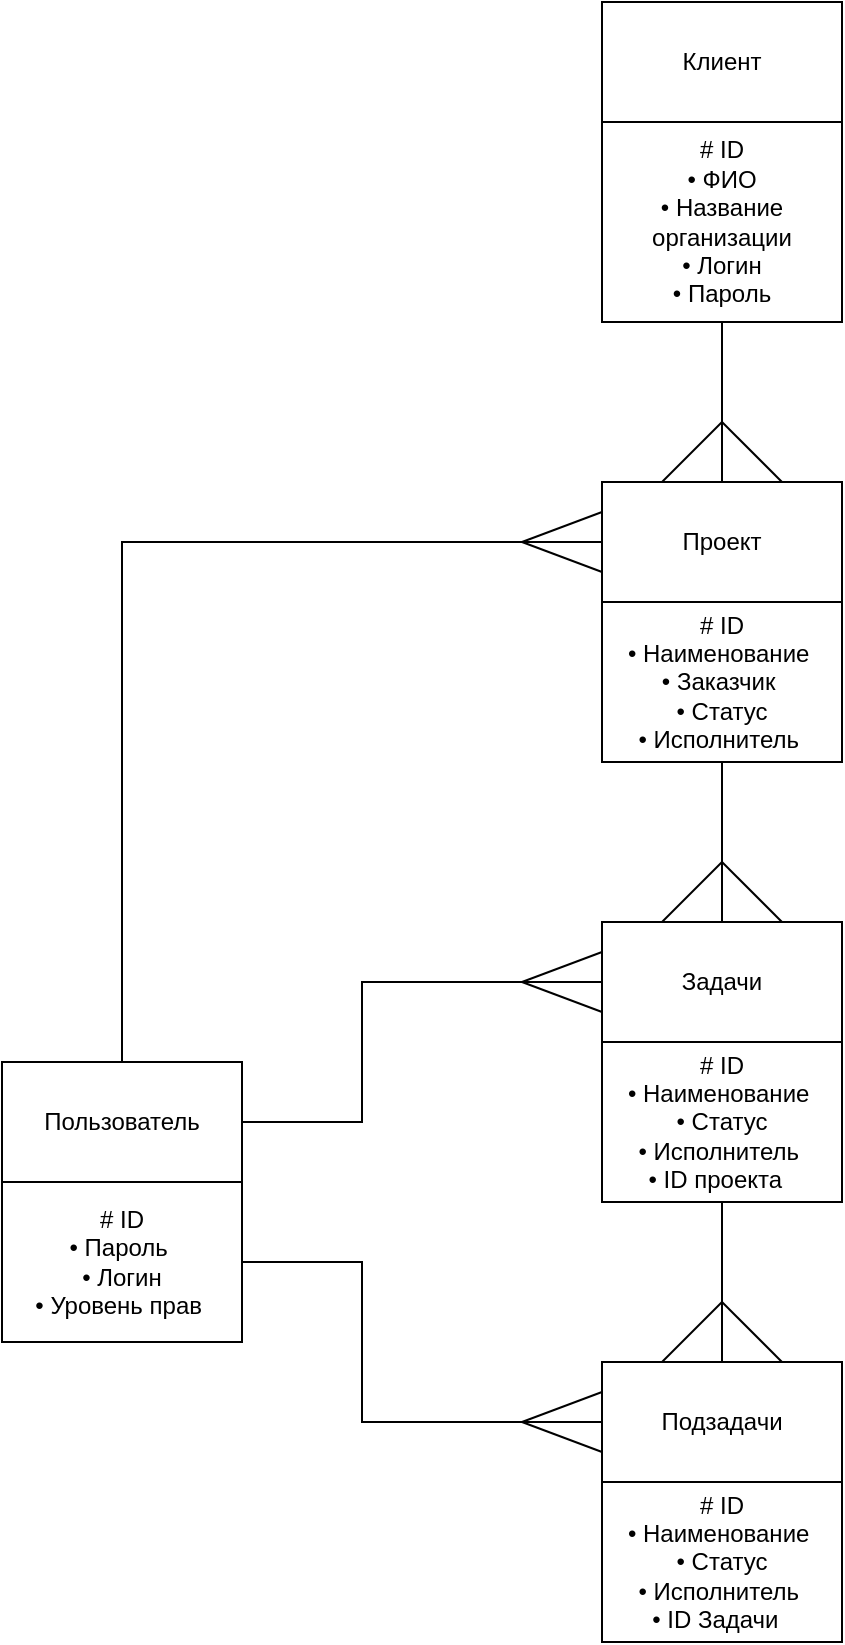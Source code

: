 <mxfile version="23.1.5" type="device">
  <diagram id="pMzOm-rfk-A-1ZuNsDan" name="Страница — 1">
    <mxGraphModel dx="2087" dy="1761" grid="1" gridSize="10" guides="1" tooltips="1" connect="1" arrows="1" fold="1" page="0" pageScale="1" pageWidth="827" pageHeight="1169" math="0" shadow="0">
      <root>
        <mxCell id="0" />
        <mxCell id="1" parent="0" />
        <mxCell id="hFfPNgz6q9Bfijj-Rgyh-1" value="Клиент" style="rounded=0;whiteSpace=wrap;html=1;" vertex="1" parent="1">
          <mxGeometry x="160" y="-680" width="120" height="60" as="geometry" />
        </mxCell>
        <mxCell id="hFfPNgz6q9Bfijj-Rgyh-3" value="Пользователь" style="rounded=0;whiteSpace=wrap;html=1;" vertex="1" parent="1">
          <mxGeometry x="-140" y="-150" width="120" height="60" as="geometry" />
        </mxCell>
        <mxCell id="hFfPNgz6q9Bfijj-Rgyh-5" value="Проект" style="rounded=0;whiteSpace=wrap;html=1;" vertex="1" parent="1">
          <mxGeometry x="160" y="-440" width="120" height="60" as="geometry" />
        </mxCell>
        <mxCell id="hFfPNgz6q9Bfijj-Rgyh-21" value="Задачи" style="rounded=0;whiteSpace=wrap;html=1;" vertex="1" parent="1">
          <mxGeometry x="160" y="-220" width="120" height="60" as="geometry" />
        </mxCell>
        <mxCell id="hFfPNgz6q9Bfijj-Rgyh-22" value="Подзадачи" style="rounded=0;whiteSpace=wrap;html=1;" vertex="1" parent="1">
          <mxGeometry x="160" width="120" height="60" as="geometry" />
        </mxCell>
        <mxCell id="hFfPNgz6q9Bfijj-Rgyh-32" value="" style="endArrow=none;html=1;rounded=0;fontSize=12;startSize=8;endSize=8;exitX=0.25;exitY=0;exitDx=0;exitDy=0;" edge="1" parent="1" source="hFfPNgz6q9Bfijj-Rgyh-5">
          <mxGeometry width="50" height="50" relative="1" as="geometry">
            <mxPoint x="180" y="-350" as="sourcePoint" />
            <mxPoint x="220" y="-470" as="targetPoint" />
          </mxGeometry>
        </mxCell>
        <mxCell id="hFfPNgz6q9Bfijj-Rgyh-33" value="" style="endArrow=none;html=1;rounded=0;fontSize=12;startSize=8;endSize=8;exitX=0.5;exitY=0;exitDx=0;exitDy=0;entryX=0.5;entryY=1;entryDx=0;entryDy=0;" edge="1" parent="1" source="hFfPNgz6q9Bfijj-Rgyh-5" target="hFfPNgz6q9Bfijj-Rgyh-48">
          <mxGeometry width="50" height="50" relative="1" as="geometry">
            <mxPoint x="180" y="-350" as="sourcePoint" />
            <mxPoint x="190" y="-460" as="targetPoint" />
          </mxGeometry>
        </mxCell>
        <mxCell id="hFfPNgz6q9Bfijj-Rgyh-34" value="" style="endArrow=none;html=1;rounded=0;fontSize=12;startSize=8;endSize=8;entryX=0.75;entryY=0;entryDx=0;entryDy=0;" edge="1" parent="1" target="hFfPNgz6q9Bfijj-Rgyh-5">
          <mxGeometry width="50" height="50" relative="1" as="geometry">
            <mxPoint x="220" y="-470" as="sourcePoint" />
            <mxPoint x="230" y="-400" as="targetPoint" />
          </mxGeometry>
        </mxCell>
        <mxCell id="hFfPNgz6q9Bfijj-Rgyh-35" value="" style="endArrow=none;html=1;rounded=0;fontSize=12;startSize=8;endSize=8;exitX=0.5;exitY=0;exitDx=0;exitDy=0;entryX=0.5;entryY=1;entryDx=0;entryDy=0;" edge="1" parent="1" source="hFfPNgz6q9Bfijj-Rgyh-21" target="hFfPNgz6q9Bfijj-Rgyh-47">
          <mxGeometry width="50" height="50" relative="1" as="geometry">
            <mxPoint x="200" y="-290" as="sourcePoint" />
            <mxPoint x="200" y="-280" as="targetPoint" />
          </mxGeometry>
        </mxCell>
        <mxCell id="hFfPNgz6q9Bfijj-Rgyh-36" value="" style="endArrow=none;html=1;rounded=0;fontSize=12;startSize=8;endSize=8;exitX=0.25;exitY=0;exitDx=0;exitDy=0;" edge="1" parent="1" source="hFfPNgz6q9Bfijj-Rgyh-21">
          <mxGeometry width="50" height="50" relative="1" as="geometry">
            <mxPoint x="200" y="-290" as="sourcePoint" />
            <mxPoint x="220" y="-250" as="targetPoint" />
          </mxGeometry>
        </mxCell>
        <mxCell id="hFfPNgz6q9Bfijj-Rgyh-37" value="" style="endArrow=none;html=1;rounded=0;fontSize=12;startSize=8;endSize=8;exitX=0.75;exitY=0;exitDx=0;exitDy=0;" edge="1" parent="1" source="hFfPNgz6q9Bfijj-Rgyh-21">
          <mxGeometry width="50" height="50" relative="1" as="geometry">
            <mxPoint x="200" y="-290" as="sourcePoint" />
            <mxPoint x="220" y="-250" as="targetPoint" />
          </mxGeometry>
        </mxCell>
        <mxCell id="hFfPNgz6q9Bfijj-Rgyh-38" value="" style="endArrow=none;html=1;rounded=0;fontSize=12;startSize=8;endSize=8;exitX=0.5;exitY=0;exitDx=0;exitDy=0;entryX=0.5;entryY=1;entryDx=0;entryDy=0;" edge="1" parent="1" source="hFfPNgz6q9Bfijj-Rgyh-22" target="hFfPNgz6q9Bfijj-Rgyh-46">
          <mxGeometry width="50" height="50" relative="1" as="geometry">
            <mxPoint x="120" y="-30" as="sourcePoint" />
            <mxPoint x="190" y="-70" as="targetPoint" />
          </mxGeometry>
        </mxCell>
        <mxCell id="hFfPNgz6q9Bfijj-Rgyh-39" value="" style="endArrow=none;html=1;rounded=0;fontSize=12;startSize=8;endSize=8;entryX=0.25;entryY=0;entryDx=0;entryDy=0;" edge="1" parent="1" target="hFfPNgz6q9Bfijj-Rgyh-22">
          <mxGeometry width="50" height="50" relative="1" as="geometry">
            <mxPoint x="220" y="-30" as="sourcePoint" />
            <mxPoint x="170" y="-40" as="targetPoint" />
          </mxGeometry>
        </mxCell>
        <mxCell id="hFfPNgz6q9Bfijj-Rgyh-40" value="" style="endArrow=none;html=1;rounded=0;fontSize=12;startSize=8;endSize=8;entryX=0.75;entryY=0;entryDx=0;entryDy=0;" edge="1" parent="1" target="hFfPNgz6q9Bfijj-Rgyh-22">
          <mxGeometry width="50" height="50" relative="1" as="geometry">
            <mxPoint x="220" y="-30" as="sourcePoint" />
            <mxPoint x="170" y="-40" as="targetPoint" />
          </mxGeometry>
        </mxCell>
        <mxCell id="hFfPNgz6q9Bfijj-Rgyh-41" value="" style="endArrow=none;html=1;rounded=0;fontSize=12;startSize=8;endSize=8;entryX=0;entryY=0.5;entryDx=0;entryDy=0;exitX=1;exitY=0.5;exitDx=0;exitDy=0;" edge="1" parent="1" source="hFfPNgz6q9Bfijj-Rgyh-45" target="hFfPNgz6q9Bfijj-Rgyh-22">
          <mxGeometry width="50" height="50" relative="1" as="geometry">
            <mxPoint x="40" y="70" as="sourcePoint" />
            <mxPoint x="170" y="-50" as="targetPoint" />
            <Array as="points">
              <mxPoint x="40" y="-50" />
              <mxPoint x="40" y="30" />
            </Array>
          </mxGeometry>
        </mxCell>
        <mxCell id="hFfPNgz6q9Bfijj-Rgyh-42" value="" style="endArrow=none;html=1;rounded=0;fontSize=12;startSize=8;endSize=8;entryX=0;entryY=0.25;entryDx=0;entryDy=0;" edge="1" parent="1" target="hFfPNgz6q9Bfijj-Rgyh-22">
          <mxGeometry width="50" height="50" relative="1" as="geometry">
            <mxPoint x="120" y="30" as="sourcePoint" />
            <mxPoint x="170" y="-50" as="targetPoint" />
          </mxGeometry>
        </mxCell>
        <mxCell id="hFfPNgz6q9Bfijj-Rgyh-43" value="" style="endArrow=none;html=1;rounded=0;fontSize=12;startSize=8;endSize=8;entryX=0;entryY=0.75;entryDx=0;entryDy=0;" edge="1" parent="1" target="hFfPNgz6q9Bfijj-Rgyh-22">
          <mxGeometry width="50" height="50" relative="1" as="geometry">
            <mxPoint x="120" y="30" as="sourcePoint" />
            <mxPoint x="170" y="-50" as="targetPoint" />
          </mxGeometry>
        </mxCell>
        <mxCell id="hFfPNgz6q9Bfijj-Rgyh-44" value="# ID&lt;br style=&quot;border-color: var(--border-color);&quot;&gt;• Наименование&amp;nbsp;&lt;br style=&quot;border-color: var(--border-color);&quot;&gt;• Статус&lt;br style=&quot;border-color: var(--border-color);&quot;&gt;• Исполнитель&amp;nbsp;&lt;br style=&quot;border-color: var(--border-color);&quot;&gt;• ID Задачи&amp;nbsp;&amp;nbsp;" style="rounded=0;whiteSpace=wrap;html=1;" vertex="1" parent="1">
          <mxGeometry x="160" y="60" width="120" height="80" as="geometry" />
        </mxCell>
        <mxCell id="hFfPNgz6q9Bfijj-Rgyh-45" value="# ID&lt;br style=&quot;border-color: var(--border-color);&quot;&gt;• Пароль&amp;nbsp;&lt;br style=&quot;border-color: var(--border-color);&quot;&gt;• Логин&lt;br style=&quot;border-color: var(--border-color);&quot;&gt;• Уровень прав&amp;nbsp;" style="rounded=0;whiteSpace=wrap;html=1;" vertex="1" parent="1">
          <mxGeometry x="-140" y="-90" width="120" height="80" as="geometry" />
        </mxCell>
        <mxCell id="hFfPNgz6q9Bfijj-Rgyh-46" value="# ID&lt;br&gt;• Наименование&amp;nbsp;&lt;br&gt;• Статус&lt;br&gt;• Исполнитель&amp;nbsp;&lt;br&gt;• ID проекта&amp;nbsp;&amp;nbsp;" style="rounded=0;whiteSpace=wrap;html=1;" vertex="1" parent="1">
          <mxGeometry x="160" y="-160" width="120" height="80" as="geometry" />
        </mxCell>
        <mxCell id="hFfPNgz6q9Bfijj-Rgyh-47" value="# ID&lt;br&gt;• Наименование&amp;nbsp;&lt;br&gt;• Заказчик&amp;nbsp;&lt;br&gt;• Статус&lt;br&gt;• Исполнитель&amp;nbsp;" style="rounded=0;whiteSpace=wrap;html=1;" vertex="1" parent="1">
          <mxGeometry x="160" y="-380" width="120" height="80" as="geometry" />
        </mxCell>
        <mxCell id="hFfPNgz6q9Bfijj-Rgyh-48" value="# ID&lt;br&gt;• ФИО&lt;br&gt;• Название организации&lt;div&gt;• Логин&lt;br&gt;&lt;/div&gt;&lt;div&gt;• Пароль&lt;br&gt;&lt;/div&gt;" style="rounded=0;whiteSpace=wrap;html=1;align=center;" vertex="1" parent="1">
          <mxGeometry x="160" y="-620" width="120" height="100" as="geometry" />
        </mxCell>
        <mxCell id="hFfPNgz6q9Bfijj-Rgyh-50" value="" style="endArrow=none;html=1;rounded=0;fontSize=12;startSize=8;endSize=8;entryX=0;entryY=0.25;entryDx=0;entryDy=0;" edge="1" parent="1">
          <mxGeometry width="50" height="50" relative="1" as="geometry">
            <mxPoint x="120" y="-190" as="sourcePoint" />
            <mxPoint x="160" y="-205" as="targetPoint" />
          </mxGeometry>
        </mxCell>
        <mxCell id="hFfPNgz6q9Bfijj-Rgyh-51" value="" style="endArrow=none;html=1;rounded=0;fontSize=12;startSize=8;endSize=8;entryX=0;entryY=0.75;entryDx=0;entryDy=0;" edge="1" parent="1">
          <mxGeometry width="50" height="50" relative="1" as="geometry">
            <mxPoint x="120" y="-190" as="sourcePoint" />
            <mxPoint x="160" y="-175" as="targetPoint" />
          </mxGeometry>
        </mxCell>
        <mxCell id="hFfPNgz6q9Bfijj-Rgyh-52" value="" style="endArrow=none;html=1;rounded=0;fontSize=12;startSize=8;endSize=8;entryX=0;entryY=0.5;entryDx=0;entryDy=0;exitX=1;exitY=0.5;exitDx=0;exitDy=0;" edge="1" parent="1" source="hFfPNgz6q9Bfijj-Rgyh-3" target="hFfPNgz6q9Bfijj-Rgyh-21">
          <mxGeometry width="50" height="50" relative="1" as="geometry">
            <mxPoint x="100" y="-70" as="sourcePoint" />
            <mxPoint x="150" y="-120" as="targetPoint" />
            <Array as="points">
              <mxPoint x="40" y="-120" />
              <mxPoint x="40" y="-190" />
            </Array>
          </mxGeometry>
        </mxCell>
        <mxCell id="hFfPNgz6q9Bfijj-Rgyh-53" value="" style="endArrow=none;html=1;rounded=0;fontSize=12;startSize=8;endSize=8;entryX=0;entryY=0.25;entryDx=0;entryDy=0;" edge="1" parent="1">
          <mxGeometry width="50" height="50" relative="1" as="geometry">
            <mxPoint x="120" y="-410" as="sourcePoint" />
            <mxPoint x="160" y="-425" as="targetPoint" />
          </mxGeometry>
        </mxCell>
        <mxCell id="hFfPNgz6q9Bfijj-Rgyh-54" value="" style="endArrow=none;html=1;rounded=0;fontSize=12;startSize=8;endSize=8;entryX=0;entryY=0.75;entryDx=0;entryDy=0;" edge="1" parent="1">
          <mxGeometry width="50" height="50" relative="1" as="geometry">
            <mxPoint x="120" y="-410" as="sourcePoint" />
            <mxPoint x="160" y="-395" as="targetPoint" />
          </mxGeometry>
        </mxCell>
        <mxCell id="hFfPNgz6q9Bfijj-Rgyh-55" value="" style="endArrow=none;html=1;rounded=0;fontSize=12;startSize=8;endSize=8;entryX=0;entryY=0.5;entryDx=0;entryDy=0;exitX=0.5;exitY=0;exitDx=0;exitDy=0;" edge="1" parent="1" source="hFfPNgz6q9Bfijj-Rgyh-3" target="hFfPNgz6q9Bfijj-Rgyh-5">
          <mxGeometry width="50" height="50" relative="1" as="geometry">
            <mxPoint x="100" y="-300" as="sourcePoint" />
            <mxPoint x="150" y="-350" as="targetPoint" />
            <Array as="points">
              <mxPoint x="-80" y="-410" />
            </Array>
          </mxGeometry>
        </mxCell>
      </root>
    </mxGraphModel>
  </diagram>
</mxfile>
